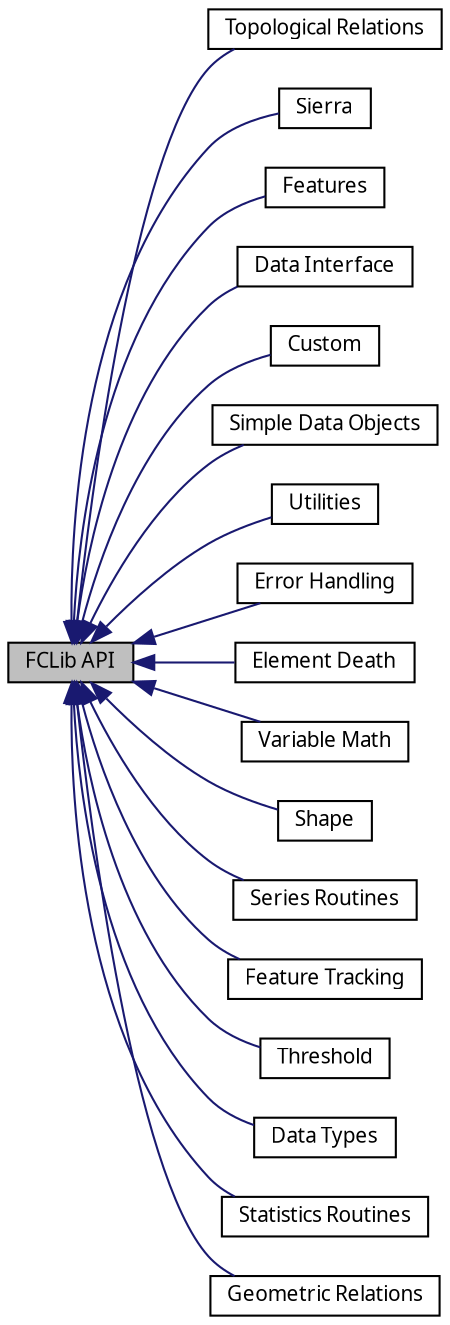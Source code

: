 digraph structs
{
  edge [fontname="FreeSans.ttf",fontsize=8,labelfontname="FreeSans.ttf",labelfontsize=8];
  node [fontname="FreeSans.ttf",fontsize=10,shape=record];
rankdir=LR;
  Node7 [label="Topological Relations",height=0.2,width=0.4,color="black", fillcolor="white", style="filled",URL="$group__TopologyRelations.html"];
  Node16 [label="Sierra",height=0.2,width=0.4,color="black", fillcolor="white", style="filled",URL="$group__Sierra.html"];
  Node14 [label="Features",height=0.2,width=0.4,color="black", fillcolor="white", style="filled",URL="$group__Features.html"];
  Node3 [label="Data Interface",height=0.2,width=0.4,color="black", fillcolor="white", style="filled",URL="$group__DataInterface.html"];
  Node17 [label="Custom",height=0.2,width=0.4,color="black", fillcolor="white", style="filled",URL="$group__Custom.html"];
  Node2 [label="Simple Data Objects",height=0.2,width=0.4,color="black", fillcolor="white", style="filled",URL="$group__SimpleDataObjects.html"];
  Node4 [label="Utilities",height=0.2,width=0.4,color="black", fillcolor="white", style="filled",URL="$group__Utilities.html"];
  Node5 [label="Error Handling",height=0.2,width=0.4,color="black", fillcolor="white", style="filled",URL="$group__ErrorHandling.html"];
  Node13 [label="Element Death",height=0.2,width=0.4,color="black", fillcolor="white", style="filled",URL="$group__ElemDeath.html"];
  Node8 [label="Variable Math",height=0.2,width=0.4,color="black", fillcolor="white", style="filled",URL="$group__VariableMath.html"];
  Node12 [label="Shape",height=0.2,width=0.4,color="black", fillcolor="white", style="filled",URL="$group__Shape.html"];
  Node10 [label="Series Routines",height=0.2,width=0.4,color="black", fillcolor="white", style="filled",URL="$group__Series.html"];
  Node15 [label="Feature Tracking",height=0.2,width=0.4,color="black", fillcolor="white", style="filled",URL="$group__FeatureTracking.html"];
  Node11 [label="Threshold",height=0.2,width=0.4,color="black", fillcolor="white", style="filled",URL="$group__Threshold.html"];
  Node1 [label="Data Types",height=0.2,width=0.4,color="black", fillcolor="white", style="filled",URL="$group__DataTypes.html"];
  Node9 [label="Statistics Routines",height=0.2,width=0.4,color="black", fillcolor="white", style="filled",URL="$group__Statistics.html"];
  Node0 [label="FCLib API",height=0.2,width=0.4,color="black", fillcolor="grey75", style="filled" fontcolor="black"];
  Node6 [label="Geometric Relations",height=0.2,width=0.4,color="black", fillcolor="white", style="filled",URL="$group__GeometricRelations.html"];
  Node0->Node1 [shape=plaintext, color="midnightblue", dir="back", style="solid"];
  Node0->Node2 [shape=plaintext, color="midnightblue", dir="back", style="solid"];
  Node0->Node3 [shape=plaintext, color="midnightblue", dir="back", style="solid"];
  Node0->Node4 [shape=plaintext, color="midnightblue", dir="back", style="solid"];
  Node0->Node5 [shape=plaintext, color="midnightblue", dir="back", style="solid"];
  Node0->Node6 [shape=plaintext, color="midnightblue", dir="back", style="solid"];
  Node0->Node7 [shape=plaintext, color="midnightblue", dir="back", style="solid"];
  Node0->Node8 [shape=plaintext, color="midnightblue", dir="back", style="solid"];
  Node0->Node9 [shape=plaintext, color="midnightblue", dir="back", style="solid"];
  Node0->Node10 [shape=plaintext, color="midnightblue", dir="back", style="solid"];
  Node0->Node11 [shape=plaintext, color="midnightblue", dir="back", style="solid"];
  Node0->Node12 [shape=plaintext, color="midnightblue", dir="back", style="solid"];
  Node0->Node13 [shape=plaintext, color="midnightblue", dir="back", style="solid"];
  Node0->Node14 [shape=plaintext, color="midnightblue", dir="back", style="solid"];
  Node0->Node15 [shape=plaintext, color="midnightblue", dir="back", style="solid"];
  Node0->Node16 [shape=plaintext, color="midnightblue", dir="back", style="solid"];
  Node0->Node17 [shape=plaintext, color="midnightblue", dir="back", style="solid"];
}
